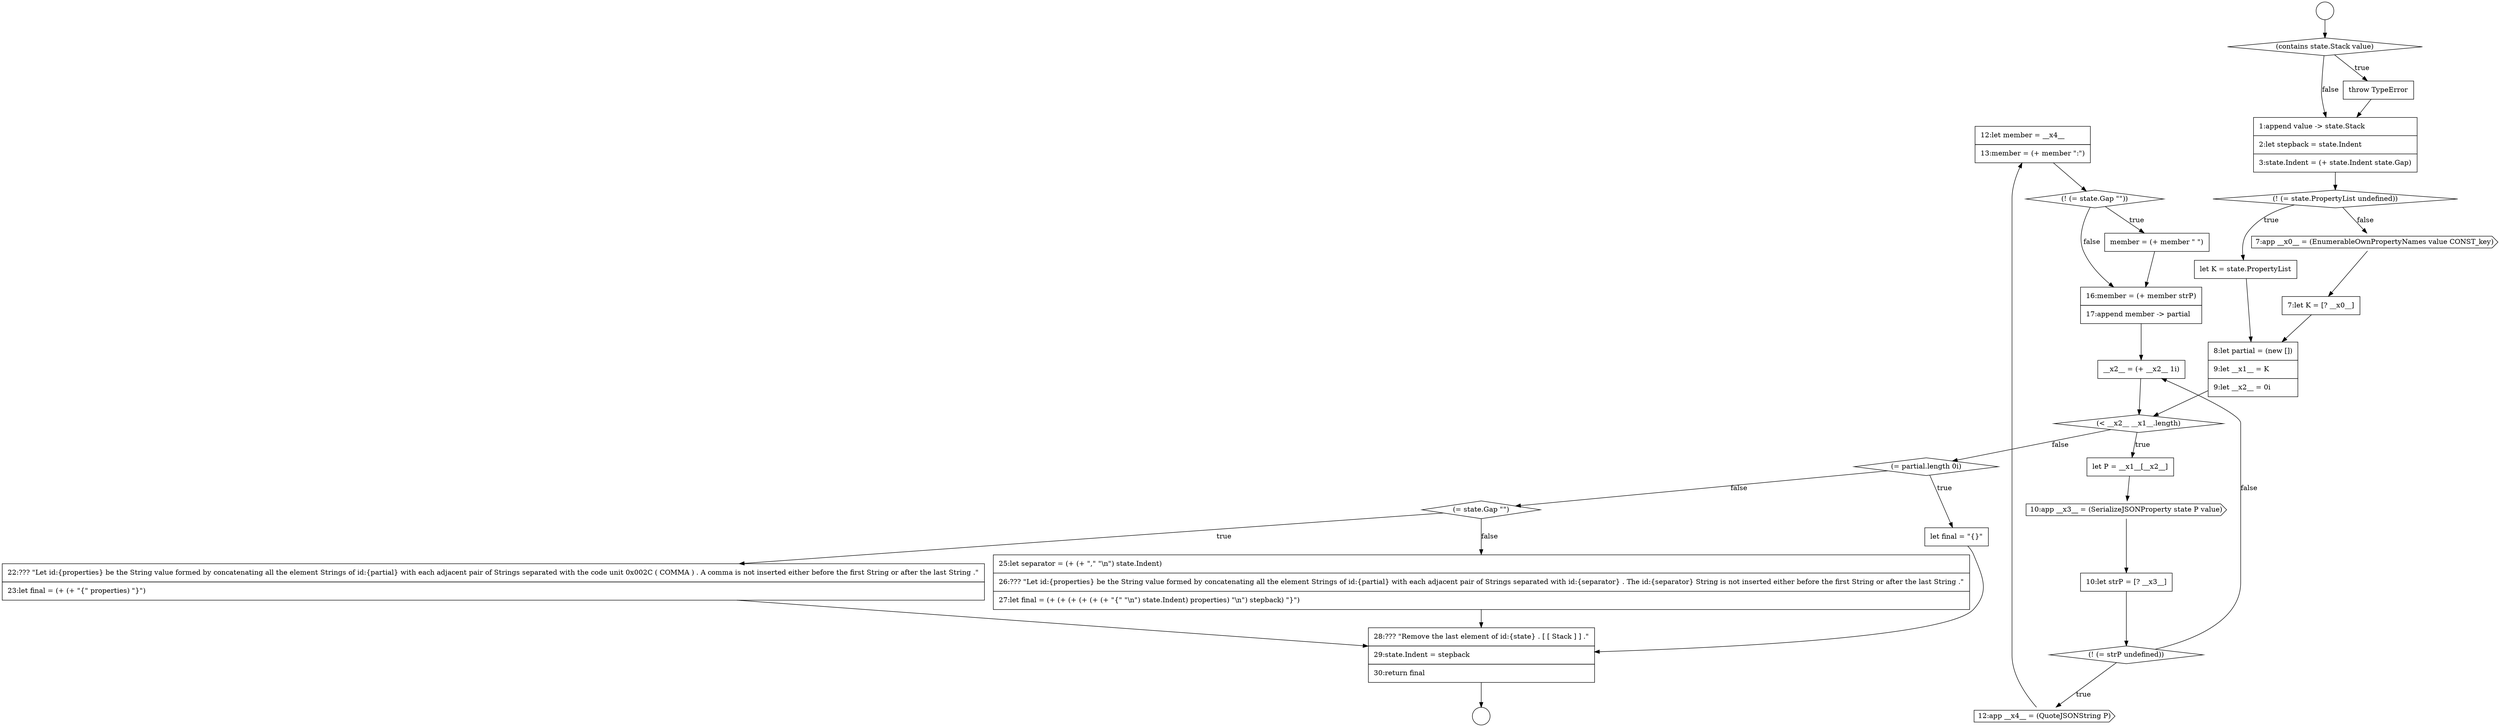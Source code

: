 digraph {
  node18678 [shape=none, margin=0, label=<<font color="black">
    <table border="0" cellborder="1" cellspacing="0" cellpadding="10">
      <tr><td align="left">12:let member = __x4__</td></tr>
      <tr><td align="left">13:member = (+ member &quot;:&quot;)</td></tr>
    </table>
  </font>> color="black" fillcolor="white" style=filled]
  node18674 [shape=cds, label=<<font color="black">10:app __x3__ = (SerializeJSONProperty state P value)</font>> color="black" fillcolor="white" style=filled]
  node18681 [shape=none, margin=0, label=<<font color="black">
    <table border="0" cellborder="1" cellspacing="0" cellpadding="10">
      <tr><td align="left">16:member = (+ member strP)</td></tr>
      <tr><td align="left">17:append member -&gt; partial</td></tr>
    </table>
  </font>> color="black" fillcolor="white" style=filled]
  node18664 [shape=diamond, label=<<font color="black">(contains state.Stack value)</font>> color="black" fillcolor="white" style=filled]
  node18677 [shape=cds, label=<<font color="black">12:app __x4__ = (QuoteJSONString P)</font>> color="black" fillcolor="white" style=filled]
  node18682 [shape=none, margin=0, label=<<font color="black">
    <table border="0" cellborder="1" cellspacing="0" cellpadding="10">
      <tr><td align="left">__x2__ = (+ __x2__ 1i)</td></tr>
    </table>
  </font>> color="black" fillcolor="white" style=filled]
  node18665 [shape=none, margin=0, label=<<font color="black">
    <table border="0" cellborder="1" cellspacing="0" cellpadding="10">
      <tr><td align="left">throw TypeError</td></tr>
    </table>
  </font>> color="black" fillcolor="white" style=filled]
  node18686 [shape=none, margin=0, label=<<font color="black">
    <table border="0" cellborder="1" cellspacing="0" cellpadding="10">
      <tr><td align="left">22:??? &quot;Let id:{properties} be the String value formed by concatenating all the element Strings of id:{partial} with each adjacent pair of Strings separated with the code unit 0x002C ( COMMA ) . A comma is not inserted either before the first String or after the last String .&quot;</td></tr>
      <tr><td align="left">23:let final = (+ (+ &quot;{&quot; properties) &quot;}&quot;)</td></tr>
    </table>
  </font>> color="black" fillcolor="white" style=filled]
  node18676 [shape=diamond, label=<<font color="black">(! (= strP undefined))</font>> color="black" fillcolor="white" style=filled]
  node18679 [shape=diamond, label=<<font color="black">(! (= state.Gap &quot;&quot;))</font>> color="black" fillcolor="white" style=filled]
  node18662 [shape=circle label=" " color="black" fillcolor="white" style=filled]
  node18683 [shape=diamond, label=<<font color="black">(= partial.length 0i)</font>> color="black" fillcolor="white" style=filled]
  node18675 [shape=none, margin=0, label=<<font color="black">
    <table border="0" cellborder="1" cellspacing="0" cellpadding="10">
      <tr><td align="left">10:let strP = [? __x3__]</td></tr>
    </table>
  </font>> color="black" fillcolor="white" style=filled]
  node18667 [shape=diamond, label=<<font color="black">(! (= state.PropertyList undefined))</font>> color="black" fillcolor="white" style=filled]
  node18684 [shape=none, margin=0, label=<<font color="black">
    <table border="0" cellborder="1" cellspacing="0" cellpadding="10">
      <tr><td align="left">let final = &quot;{}&quot;</td></tr>
    </table>
  </font>> color="black" fillcolor="white" style=filled]
  node18671 [shape=none, margin=0, label=<<font color="black">
    <table border="0" cellborder="1" cellspacing="0" cellpadding="10">
      <tr><td align="left">8:let partial = (new [])</td></tr>
      <tr><td align="left">9:let __x1__ = K</td></tr>
      <tr><td align="left">9:let __x2__ = 0i</td></tr>
    </table>
  </font>> color="black" fillcolor="white" style=filled]
  node18688 [shape=none, margin=0, label=<<font color="black">
    <table border="0" cellborder="1" cellspacing="0" cellpadding="10">
      <tr><td align="left">28:??? &quot;Remove the last element of id:{state} . [ [ Stack ] ] .&quot;</td></tr>
      <tr><td align="left">29:state.Indent = stepback</td></tr>
      <tr><td align="left">30:return final</td></tr>
    </table>
  </font>> color="black" fillcolor="white" style=filled]
  node18673 [shape=none, margin=0, label=<<font color="black">
    <table border="0" cellborder="1" cellspacing="0" cellpadding="10">
      <tr><td align="left">let P = __x1__[__x2__]</td></tr>
    </table>
  </font>> color="black" fillcolor="white" style=filled]
  node18668 [shape=none, margin=0, label=<<font color="black">
    <table border="0" cellborder="1" cellspacing="0" cellpadding="10">
      <tr><td align="left">let K = state.PropertyList</td></tr>
    </table>
  </font>> color="black" fillcolor="white" style=filled]
  node18685 [shape=diamond, label=<<font color="black">(= state.Gap &quot;&quot;)</font>> color="black" fillcolor="white" style=filled]
  node18672 [shape=diamond, label=<<font color="black">(&lt; __x2__ __x1__.length)</font>> color="black" fillcolor="white" style=filled]
  node18663 [shape=circle label=" " color="black" fillcolor="white" style=filled]
  node18680 [shape=none, margin=0, label=<<font color="black">
    <table border="0" cellborder="1" cellspacing="0" cellpadding="10">
      <tr><td align="left">member = (+ member &quot; &quot;)</td></tr>
    </table>
  </font>> color="black" fillcolor="white" style=filled]
  node18669 [shape=cds, label=<<font color="black">7:app __x0__ = (EnumerableOwnPropertyNames value CONST_key)</font>> color="black" fillcolor="white" style=filled]
  node18666 [shape=none, margin=0, label=<<font color="black">
    <table border="0" cellborder="1" cellspacing="0" cellpadding="10">
      <tr><td align="left">1:append value -&gt; state.Stack</td></tr>
      <tr><td align="left">2:let stepback = state.Indent</td></tr>
      <tr><td align="left">3:state.Indent = (+ state.Indent state.Gap)</td></tr>
    </table>
  </font>> color="black" fillcolor="white" style=filled]
  node18687 [shape=none, margin=0, label=<<font color="black">
    <table border="0" cellborder="1" cellspacing="0" cellpadding="10">
      <tr><td align="left">25:let separator = (+ (+ &quot;,&quot; &quot;\n&quot;) state.Indent)</td></tr>
      <tr><td align="left">26:??? &quot;Let id:{properties} be the String value formed by concatenating all the element Strings of id:{partial} with each adjacent pair of Strings separated with id:{separator} . The id:{separator} String is not inserted either before the first String or after the last String .&quot;</td></tr>
      <tr><td align="left">27:let final = (+ (+ (+ (+ (+ (+ &quot;{&quot; &quot;\n&quot;) state.Indent) properties) &quot;\n&quot;) stepback) &quot;}&quot;)</td></tr>
    </table>
  </font>> color="black" fillcolor="white" style=filled]
  node18670 [shape=none, margin=0, label=<<font color="black">
    <table border="0" cellborder="1" cellspacing="0" cellpadding="10">
      <tr><td align="left">7:let K = [? __x0__]</td></tr>
    </table>
  </font>> color="black" fillcolor="white" style=filled]
  node18669 -> node18670 [ color="black"]
  node18665 -> node18666 [ color="black"]
  node18668 -> node18671 [ color="black"]
  node18670 -> node18671 [ color="black"]
  node18678 -> node18679 [ color="black"]
  node18687 -> node18688 [ color="black"]
  node18676 -> node18677 [label=<<font color="black">true</font>> color="black"]
  node18676 -> node18682 [label=<<font color="black">false</font>> color="black"]
  node18686 -> node18688 [ color="black"]
  node18682 -> node18672 [ color="black"]
  node18664 -> node18665 [label=<<font color="black">true</font>> color="black"]
  node18664 -> node18666 [label=<<font color="black">false</font>> color="black"]
  node18662 -> node18664 [ color="black"]
  node18666 -> node18667 [ color="black"]
  node18684 -> node18688 [ color="black"]
  node18674 -> node18675 [ color="black"]
  node18683 -> node18684 [label=<<font color="black">true</font>> color="black"]
  node18683 -> node18685 [label=<<font color="black">false</font>> color="black"]
  node18673 -> node18674 [ color="black"]
  node18672 -> node18673 [label=<<font color="black">true</font>> color="black"]
  node18672 -> node18683 [label=<<font color="black">false</font>> color="black"]
  node18680 -> node18681 [ color="black"]
  node18675 -> node18676 [ color="black"]
  node18681 -> node18682 [ color="black"]
  node18677 -> node18678 [ color="black"]
  node18679 -> node18680 [label=<<font color="black">true</font>> color="black"]
  node18679 -> node18681 [label=<<font color="black">false</font>> color="black"]
  node18667 -> node18668 [label=<<font color="black">true</font>> color="black"]
  node18667 -> node18669 [label=<<font color="black">false</font>> color="black"]
  node18685 -> node18686 [label=<<font color="black">true</font>> color="black"]
  node18685 -> node18687 [label=<<font color="black">false</font>> color="black"]
  node18671 -> node18672 [ color="black"]
  node18688 -> node18663 [ color="black"]
}
